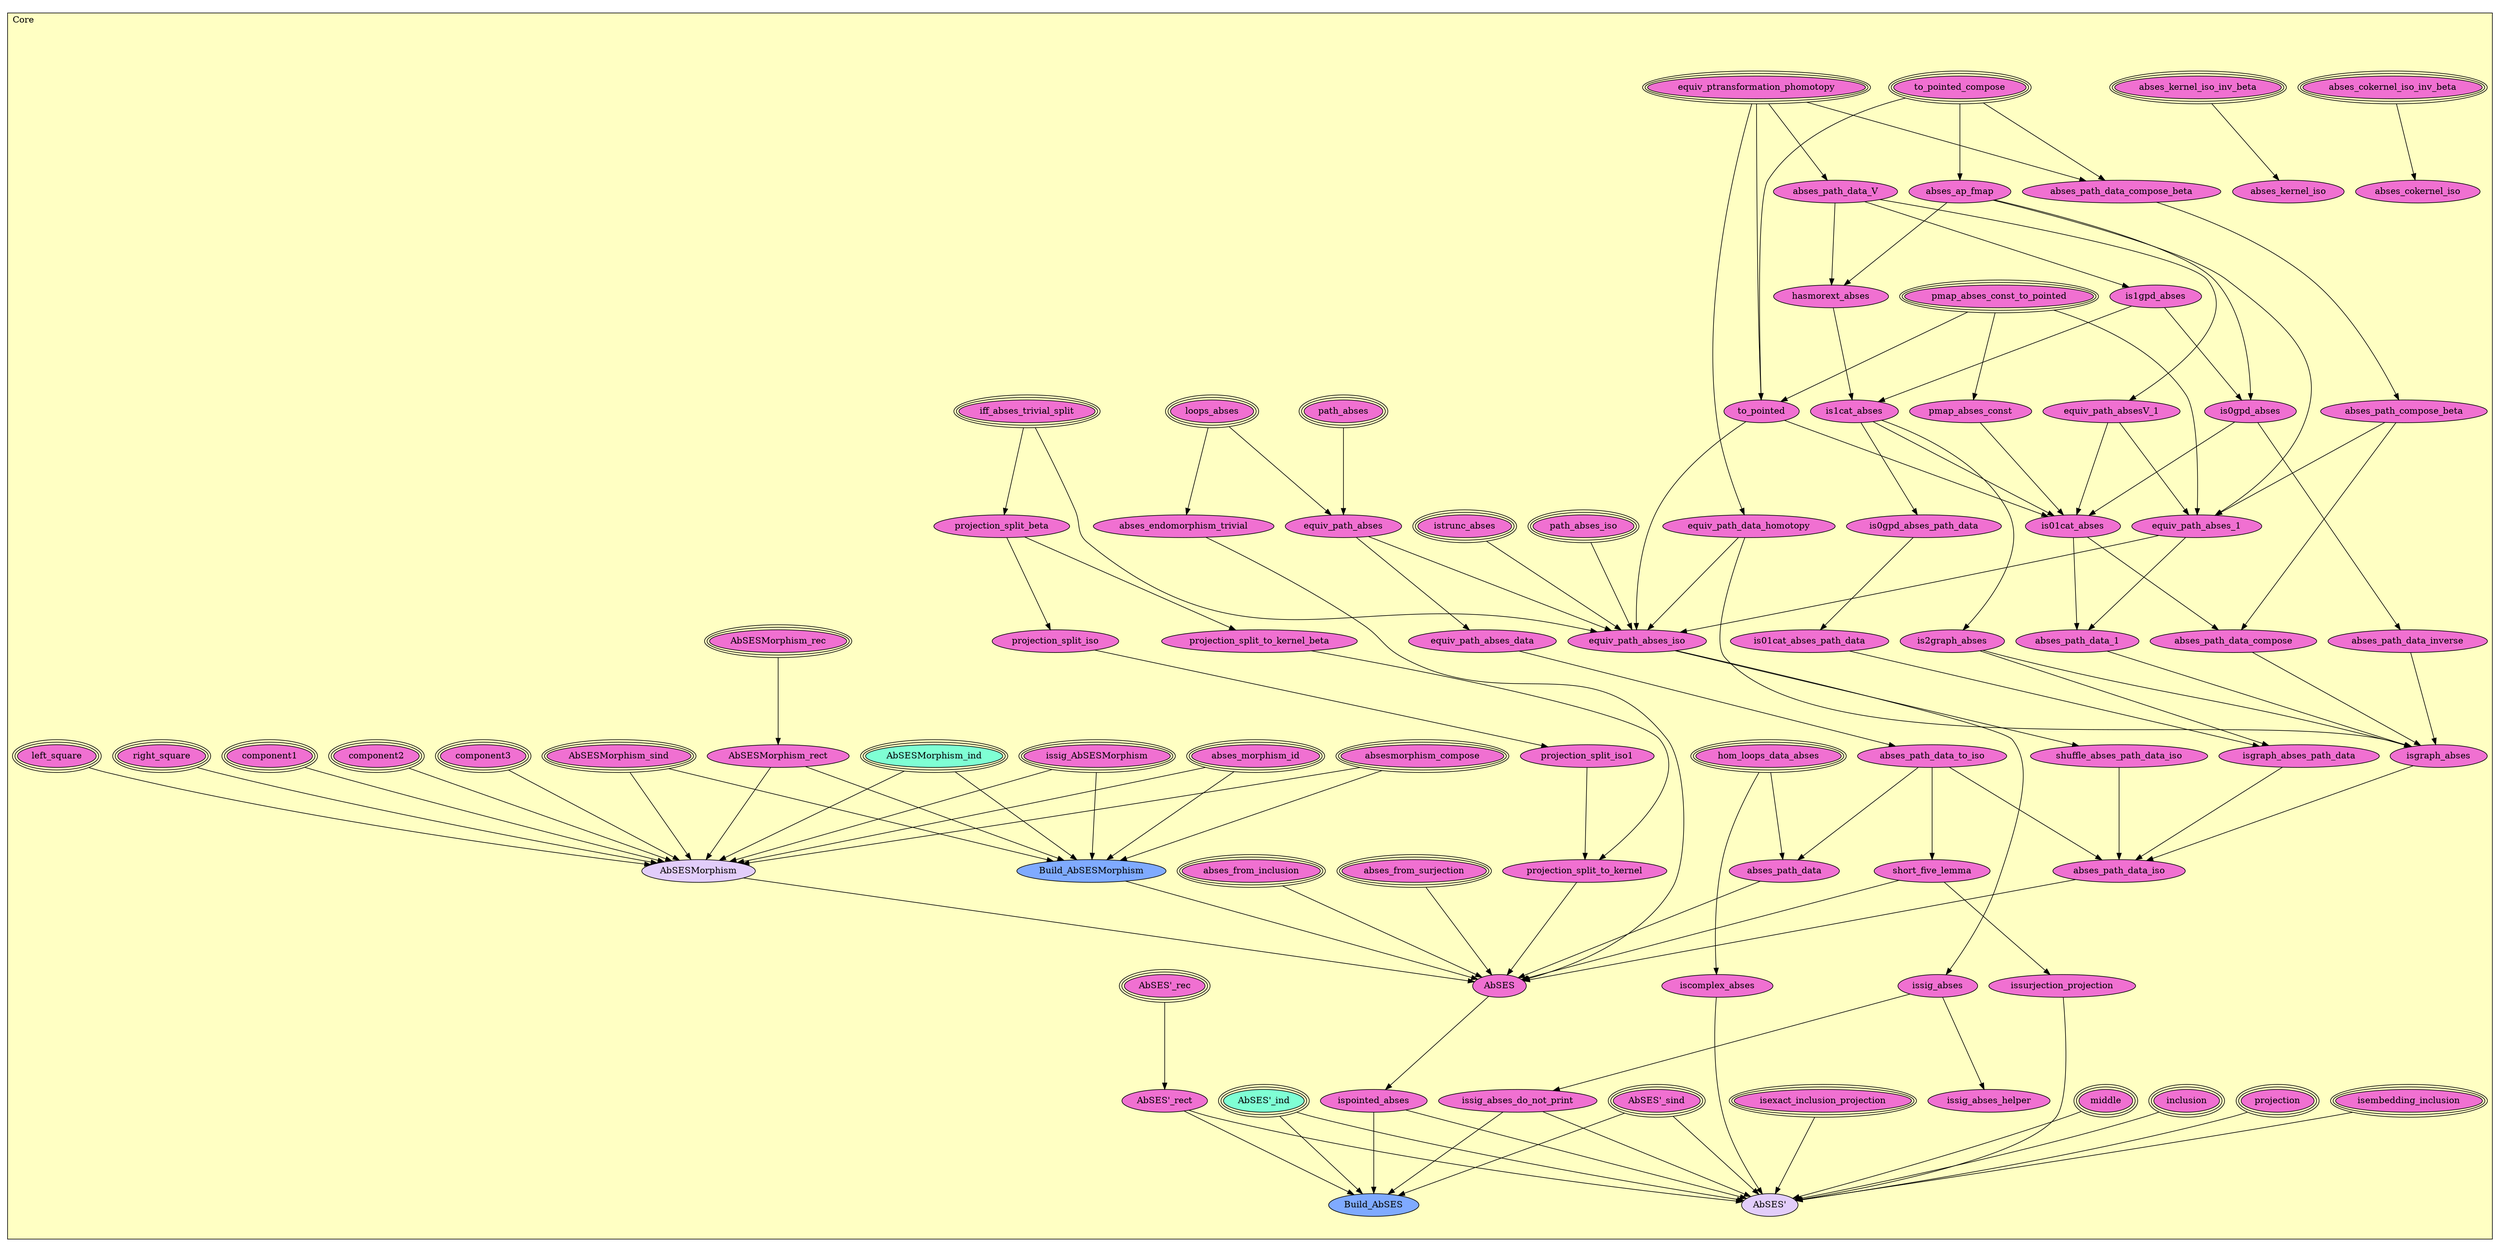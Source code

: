 digraph HoTT_Algebra_AbSES_Core {
  graph [ratio=0.5]
  node [style=filled]
Core_abses_cokernel_iso_inv_beta [label="abses_cokernel_iso_inv_beta", URL=<Core.html#abses_cokernel_iso_inv_beta>, peripheries=3, fillcolor="#F070D1"] ;
Core_abses_cokernel_iso [label="abses_cokernel_iso", URL=<Core.html#abses_cokernel_iso>, fillcolor="#F070D1"] ;
Core_abses_from_surjection [label="abses_from_surjection", URL=<Core.html#abses_from_surjection>, peripheries=3, fillcolor="#F070D1"] ;
Core_abses_kernel_iso_inv_beta [label="abses_kernel_iso_inv_beta", URL=<Core.html#abses_kernel_iso_inv_beta>, peripheries=3, fillcolor="#F070D1"] ;
Core_abses_kernel_iso [label="abses_kernel_iso", URL=<Core.html#abses_kernel_iso>, fillcolor="#F070D1"] ;
Core_abses_from_inclusion [label="abses_from_inclusion", URL=<Core.html#abses_from_inclusion>, peripheries=3, fillcolor="#F070D1"] ;
Core_iff_abses_trivial_split [label="iff_abses_trivial_split", URL=<Core.html#iff_abses_trivial_split>, peripheries=3, fillcolor="#F070D1"] ;
Core_projection_split_beta [label="projection_split_beta", URL=<Core.html#projection_split_beta>, fillcolor="#F070D1"] ;
Core_projection_split_iso [label="projection_split_iso", URL=<Core.html#projection_split_iso>, fillcolor="#F070D1"] ;
Core_projection_split_iso1 [label="projection_split_iso1", URL=<Core.html#projection_split_iso1>, fillcolor="#F070D1"] ;
Core_projection_split_to_kernel_beta [label="projection_split_to_kernel_beta", URL=<Core.html#projection_split_to_kernel_beta>, fillcolor="#F070D1"] ;
Core_projection_split_to_kernel [label="projection_split_to_kernel", URL=<Core.html#projection_split_to_kernel>, fillcolor="#F070D1"] ;
Core_absesmorphism_compose [label="absesmorphism_compose", URL=<Core.html#absesmorphism_compose>, peripheries=3, fillcolor="#F070D1"] ;
Core_abses_morphism_id [label="abses_morphism_id", URL=<Core.html#abses_morphism_id>, peripheries=3, fillcolor="#F070D1"] ;
Core_issig_AbSESMorphism [label="issig_AbSESMorphism", URL=<Core.html#issig_AbSESMorphism>, peripheries=3, fillcolor="#F070D1"] ;
Core_right_square [label="right_square", URL=<Core.html#right_square>, peripheries=3, fillcolor="#F070D1"] ;
Core_left_square [label="left_square", URL=<Core.html#left_square>, peripheries=3, fillcolor="#F070D1"] ;
Core_component3 [label="component3", URL=<Core.html#component3>, peripheries=3, fillcolor="#F070D1"] ;
Core_component2 [label="component2", URL=<Core.html#component2>, peripheries=3, fillcolor="#F070D1"] ;
Core_component1 [label="component1", URL=<Core.html#component1>, peripheries=3, fillcolor="#F070D1"] ;
Core_AbSESMorphism_sind [label="AbSESMorphism_sind", URL=<Core.html#AbSESMorphism_sind>, peripheries=3, fillcolor="#F070D1"] ;
Core_AbSESMorphism_rec [label="AbSESMorphism_rec", URL=<Core.html#AbSESMorphism_rec>, peripheries=3, fillcolor="#F070D1"] ;
Core_AbSESMorphism_ind [label="AbSESMorphism_ind", URL=<Core.html#AbSESMorphism_ind>, peripheries=3, fillcolor="#7FFFD4"] ;
Core_AbSESMorphism_rect [label="AbSESMorphism_rect", URL=<Core.html#AbSESMorphism_rect>, fillcolor="#F070D1"] ;
Core_Build_AbSESMorphism [label="Build_AbSESMorphism", URL=<Core.html#Build_AbSESMorphism>, fillcolor="#7FAAFF"] ;
Core_AbSESMorphism [label="AbSESMorphism", URL=<Core.html#AbSESMorphism>, fillcolor="#E2CDFA"] ;
Core_hom_loops_data_abses [label="hom_loops_data_abses", URL=<Core.html#hom_loops_data_abses>, peripheries=3, fillcolor="#F070D1"] ;
Core_loops_abses [label="loops_abses", URL=<Core.html#loops_abses>, peripheries=3, fillcolor="#F070D1"] ;
Core_abses_endomorphism_trivial [label="abses_endomorphism_trivial", URL=<Core.html#abses_endomorphism_trivial>, fillcolor="#F070D1"] ;
Core_equiv_ptransformation_phomotopy [label="equiv_ptransformation_phomotopy", URL=<Core.html#equiv_ptransformation_phomotopy>, peripheries=3, fillcolor="#F070D1"] ;
Core_to_pointed_compose [label="to_pointed_compose", URL=<Core.html#to_pointed_compose>, peripheries=3, fillcolor="#F070D1"] ;
Core_abses_ap_fmap [label="abses_ap_fmap", URL=<Core.html#abses_ap_fmap>, fillcolor="#F070D1"] ;
Core_pmap_abses_const_to_pointed [label="pmap_abses_const_to_pointed", URL=<Core.html#pmap_abses_const_to_pointed>, peripheries=3, fillcolor="#F070D1"] ;
Core_to_pointed [label="to_pointed", URL=<Core.html#to_pointed>, fillcolor="#F070D1"] ;
Core_pmap_abses_const [label="pmap_abses_const", URL=<Core.html#pmap_abses_const>, fillcolor="#F070D1"] ;
Core_equiv_path_data_homotopy [label="equiv_path_data_homotopy", URL=<Core.html#equiv_path_data_homotopy>, fillcolor="#F070D1"] ;
Core_abses_path_data_compose_beta [label="abses_path_data_compose_beta", URL=<Core.html#abses_path_data_compose_beta>, fillcolor="#F070D1"] ;
Core_abses_path_compose_beta [label="abses_path_compose_beta", URL=<Core.html#abses_path_compose_beta>, fillcolor="#F070D1"] ;
Core_abses_path_data_V [label="abses_path_data_V", URL=<Core.html#abses_path_data_V>, fillcolor="#F070D1"] ;
Core_equiv_path_absesV_1 [label="equiv_path_absesV_1", URL=<Core.html#equiv_path_absesV_1>, fillcolor="#F070D1"] ;
Core_equiv_path_abses_1 [label="equiv_path_abses_1", URL=<Core.html#equiv_path_abses_1>, fillcolor="#F070D1"] ;
Core_hasmorext_abses [label="hasmorext_abses", URL=<Core.html#hasmorext_abses>, fillcolor="#F070D1"] ;
Core_is1gpd_abses [label="is1gpd_abses", URL=<Core.html#is1gpd_abses>, fillcolor="#F070D1"] ;
Core_is1cat_abses [label="is1cat_abses", URL=<Core.html#is1cat_abses>, fillcolor="#F070D1"] ;
Core_is2graph_abses [label="is2graph_abses", URL=<Core.html#is2graph_abses>, fillcolor="#F070D1"] ;
Core_is0gpd_abses [label="is0gpd_abses", URL=<Core.html#is0gpd_abses>, fillcolor="#F070D1"] ;
Core_abses_path_data_inverse [label="abses_path_data_inverse", URL=<Core.html#abses_path_data_inverse>, fillcolor="#F070D1"] ;
Core_is01cat_abses [label="is01cat_abses", URL=<Core.html#is01cat_abses>, fillcolor="#F070D1"] ;
Core_abses_path_data_compose [label="abses_path_data_compose", URL=<Core.html#abses_path_data_compose>, fillcolor="#F070D1"] ;
Core_abses_path_data_1 [label="abses_path_data_1", URL=<Core.html#abses_path_data_1>, fillcolor="#F070D1"] ;
Core_isgraph_abses [label="isgraph_abses", URL=<Core.html#isgraph_abses>, fillcolor="#F070D1"] ;
Core_is0gpd_abses_path_data [label="is0gpd_abses_path_data", URL=<Core.html#is0gpd_abses_path_data>, fillcolor="#F070D1"] ;
Core_is01cat_abses_path_data [label="is01cat_abses_path_data", URL=<Core.html#is01cat_abses_path_data>, fillcolor="#F070D1"] ;
Core_isgraph_abses_path_data [label="isgraph_abses_path_data", URL=<Core.html#isgraph_abses_path_data>, fillcolor="#F070D1"] ;
Core_path_abses [label="path_abses", URL=<Core.html#path_abses>, peripheries=3, fillcolor="#F070D1"] ;
Core_equiv_path_abses [label="equiv_path_abses", URL=<Core.html#equiv_path_abses>, fillcolor="#F070D1"] ;
Core_equiv_path_abses_data [label="equiv_path_abses_data", URL=<Core.html#equiv_path_abses_data>, fillcolor="#F070D1"] ;
Core_abses_path_data_to_iso [label="abses_path_data_to_iso", URL=<Core.html#abses_path_data_to_iso>, fillcolor="#F070D1"] ;
Core_abses_path_data [label="abses_path_data", URL=<Core.html#abses_path_data>, fillcolor="#F070D1"] ;
Core_short_five_lemma [label="short_five_lemma", URL=<Core.html#short_five_lemma>, fillcolor="#F070D1"] ;
Core_path_abses_iso [label="path_abses_iso", URL=<Core.html#path_abses_iso>, peripheries=3, fillcolor="#F070D1"] ;
Core_istrunc_abses [label="istrunc_abses", URL=<Core.html#istrunc_abses>, peripheries=3, fillcolor="#F070D1"] ;
Core_equiv_path_abses_iso [label="equiv_path_abses_iso", URL=<Core.html#equiv_path_abses_iso>, fillcolor="#F070D1"] ;
Core_shuffle_abses_path_data_iso [label="shuffle_abses_path_data_iso", URL=<Core.html#shuffle_abses_path_data_iso>, fillcolor="#F070D1"] ;
Core_abses_path_data_iso [label="abses_path_data_iso", URL=<Core.html#abses_path_data_iso>, fillcolor="#F070D1"] ;
Core_AbSES [label="AbSES", URL=<Core.html#AbSES>, fillcolor="#F070D1"] ;
Core_ispointed_abses [label="ispointed_abses", URL=<Core.html#ispointed_abses>, fillcolor="#F070D1"] ;
Core_iscomplex_abses [label="iscomplex_abses", URL=<Core.html#iscomplex_abses>, fillcolor="#F070D1"] ;
Core_issig_abses [label="issig_abses", URL=<Core.html#issig_abses>, fillcolor="#F070D1"] ;
Core_issig_abses_helper [label="issig_abses_helper", URL=<Core.html#issig_abses_helper>, fillcolor="#F070D1"] ;
Core_issig_abses_do_not_print [label="issig_abses_do_not_print", URL=<Core.html#issig_abses_do_not_print>, fillcolor="#F070D1"] ;
Core_isexact_inclusion_projection [label="isexact_inclusion_projection", URL=<Core.html#isexact_inclusion_projection>, peripheries=3, fillcolor="#F070D1"] ;
Core_issurjection_projection [label="issurjection_projection", URL=<Core.html#issurjection_projection>, fillcolor="#F070D1"] ;
Core_isembedding_inclusion [label="isembedding_inclusion", URL=<Core.html#isembedding_inclusion>, peripheries=3, fillcolor="#F070D1"] ;
Core_projection [label="projection", URL=<Core.html#projection>, peripheries=3, fillcolor="#F070D1"] ;
Core_inclusion [label="inclusion", URL=<Core.html#inclusion>, peripheries=3, fillcolor="#F070D1"] ;
Core_middle [label="middle", URL=<Core.html#middle>, peripheries=3, fillcolor="#F070D1"] ;
Core_AbSES__sind [label="AbSES'_sind", URL=<Core.html#AbSES'_sind>, peripheries=3, fillcolor="#F070D1"] ;
Core_AbSES__rec [label="AbSES'_rec", URL=<Core.html#AbSES'_rec>, peripheries=3, fillcolor="#F070D1"] ;
Core_AbSES__ind [label="AbSES'_ind", URL=<Core.html#AbSES'_ind>, peripheries=3, fillcolor="#7FFFD4"] ;
Core_AbSES__rect [label="AbSES'_rect", URL=<Core.html#AbSES'_rect>, fillcolor="#F070D1"] ;
Core_Build_AbSES [label="Build_AbSES", URL=<Core.html#Build_AbSES>, fillcolor="#7FAAFF"] ;
Core_AbSES_ [label="AbSES'", URL=<Core.html#AbSES'>, fillcolor="#E2CDFA"] ;
  Core_abses_cokernel_iso_inv_beta -> Core_abses_cokernel_iso [] ;
  Core_abses_from_surjection -> Core_AbSES [] ;
  Core_abses_kernel_iso_inv_beta -> Core_abses_kernel_iso [] ;
  Core_abses_from_inclusion -> Core_AbSES [] ;
  Core_iff_abses_trivial_split -> Core_projection_split_beta [] ;
  Core_iff_abses_trivial_split -> Core_equiv_path_abses_iso [] ;
  Core_projection_split_beta -> Core_projection_split_iso [] ;
  Core_projection_split_beta -> Core_projection_split_to_kernel_beta [] ;
  Core_projection_split_iso -> Core_projection_split_iso1 [] ;
  Core_projection_split_iso1 -> Core_projection_split_to_kernel [] ;
  Core_projection_split_to_kernel_beta -> Core_projection_split_to_kernel [] ;
  Core_projection_split_to_kernel -> Core_AbSES [] ;
  Core_absesmorphism_compose -> Core_Build_AbSESMorphism [] ;
  Core_absesmorphism_compose -> Core_AbSESMorphism [] ;
  Core_abses_morphism_id -> Core_Build_AbSESMorphism [] ;
  Core_abses_morphism_id -> Core_AbSESMorphism [] ;
  Core_issig_AbSESMorphism -> Core_Build_AbSESMorphism [] ;
  Core_issig_AbSESMorphism -> Core_AbSESMorphism [] ;
  Core_right_square -> Core_AbSESMorphism [] ;
  Core_left_square -> Core_AbSESMorphism [] ;
  Core_component3 -> Core_AbSESMorphism [] ;
  Core_component2 -> Core_AbSESMorphism [] ;
  Core_component1 -> Core_AbSESMorphism [] ;
  Core_AbSESMorphism_sind -> Core_Build_AbSESMorphism [] ;
  Core_AbSESMorphism_sind -> Core_AbSESMorphism [] ;
  Core_AbSESMorphism_rec -> Core_AbSESMorphism_rect [] ;
  Core_AbSESMorphism_ind -> Core_Build_AbSESMorphism [] ;
  Core_AbSESMorphism_ind -> Core_AbSESMorphism [] ;
  Core_AbSESMorphism_rect -> Core_Build_AbSESMorphism [] ;
  Core_AbSESMorphism_rect -> Core_AbSESMorphism [] ;
  Core_Build_AbSESMorphism -> Core_AbSES [] ;
  Core_AbSESMorphism -> Core_AbSES [] ;
  Core_hom_loops_data_abses -> Core_abses_path_data [] ;
  Core_hom_loops_data_abses -> Core_iscomplex_abses [] ;
  Core_loops_abses -> Core_abses_endomorphism_trivial [] ;
  Core_loops_abses -> Core_equiv_path_abses [] ;
  Core_abses_endomorphism_trivial -> Core_AbSES [] ;
  Core_equiv_ptransformation_phomotopy -> Core_to_pointed [] ;
  Core_equiv_ptransformation_phomotopy -> Core_equiv_path_data_homotopy [] ;
  Core_equiv_ptransformation_phomotopy -> Core_abses_path_data_compose_beta [] ;
  Core_equiv_ptransformation_phomotopy -> Core_abses_path_data_V [] ;
  Core_to_pointed_compose -> Core_abses_ap_fmap [] ;
  Core_to_pointed_compose -> Core_to_pointed [] ;
  Core_to_pointed_compose -> Core_abses_path_data_compose_beta [] ;
  Core_abses_ap_fmap -> Core_equiv_path_abses_1 [] ;
  Core_abses_ap_fmap -> Core_hasmorext_abses [] ;
  Core_abses_ap_fmap -> Core_is0gpd_abses [] ;
  Core_pmap_abses_const_to_pointed -> Core_to_pointed [] ;
  Core_pmap_abses_const_to_pointed -> Core_pmap_abses_const [] ;
  Core_pmap_abses_const_to_pointed -> Core_equiv_path_abses_1 [] ;
  Core_to_pointed -> Core_is01cat_abses [] ;
  Core_to_pointed -> Core_equiv_path_abses_iso [] ;
  Core_pmap_abses_const -> Core_is01cat_abses [] ;
  Core_equiv_path_data_homotopy -> Core_isgraph_abses [] ;
  Core_equiv_path_data_homotopy -> Core_equiv_path_abses_iso [] ;
  Core_abses_path_data_compose_beta -> Core_abses_path_compose_beta [] ;
  Core_abses_path_compose_beta -> Core_equiv_path_abses_1 [] ;
  Core_abses_path_compose_beta -> Core_abses_path_data_compose [] ;
  Core_abses_path_data_V -> Core_equiv_path_absesV_1 [] ;
  Core_abses_path_data_V -> Core_hasmorext_abses [] ;
  Core_abses_path_data_V -> Core_is1gpd_abses [] ;
  Core_equiv_path_absesV_1 -> Core_equiv_path_abses_1 [] ;
  Core_equiv_path_absesV_1 -> Core_is01cat_abses [] ;
  Core_equiv_path_abses_1 -> Core_abses_path_data_1 [] ;
  Core_equiv_path_abses_1 -> Core_equiv_path_abses_iso [] ;
  Core_hasmorext_abses -> Core_is1cat_abses [] ;
  Core_is1gpd_abses -> Core_is1cat_abses [] ;
  Core_is1gpd_abses -> Core_is0gpd_abses [] ;
  Core_is1cat_abses -> Core_is2graph_abses [] ;
  Core_is1cat_abses -> Core_is01cat_abses [] ;
  Core_is1cat_abses -> Core_is0gpd_abses_path_data [] ;
  Core_is2graph_abses -> Core_isgraph_abses [] ;
  Core_is2graph_abses -> Core_isgraph_abses_path_data [] ;
  Core_is0gpd_abses -> Core_abses_path_data_inverse [] ;
  Core_is0gpd_abses -> Core_is01cat_abses [] ;
  Core_abses_path_data_inverse -> Core_isgraph_abses [] ;
  Core_is01cat_abses -> Core_abses_path_data_compose [] ;
  Core_is01cat_abses -> Core_abses_path_data_1 [] ;
  Core_abses_path_data_compose -> Core_isgraph_abses [] ;
  Core_abses_path_data_1 -> Core_isgraph_abses [] ;
  Core_isgraph_abses -> Core_abses_path_data_iso [] ;
  Core_is0gpd_abses_path_data -> Core_is01cat_abses_path_data [] ;
  Core_is01cat_abses_path_data -> Core_isgraph_abses_path_data [] ;
  Core_isgraph_abses_path_data -> Core_abses_path_data_iso [] ;
  Core_path_abses -> Core_equiv_path_abses [] ;
  Core_equiv_path_abses -> Core_equiv_path_abses_data [] ;
  Core_equiv_path_abses -> Core_equiv_path_abses_iso [] ;
  Core_equiv_path_abses_data -> Core_abses_path_data_to_iso [] ;
  Core_abses_path_data_to_iso -> Core_abses_path_data [] ;
  Core_abses_path_data_to_iso -> Core_short_five_lemma [] ;
  Core_abses_path_data_to_iso -> Core_abses_path_data_iso [] ;
  Core_abses_path_data -> Core_AbSES [] ;
  Core_short_five_lemma -> Core_AbSES [] ;
  Core_short_five_lemma -> Core_issurjection_projection [] ;
  Core_path_abses_iso -> Core_equiv_path_abses_iso [] ;
  Core_istrunc_abses -> Core_equiv_path_abses_iso [] ;
  Core_equiv_path_abses_iso -> Core_shuffle_abses_path_data_iso [] ;
  Core_equiv_path_abses_iso -> Core_issig_abses [] ;
  Core_shuffle_abses_path_data_iso -> Core_abses_path_data_iso [] ;
  Core_abses_path_data_iso -> Core_AbSES [] ;
  Core_AbSES -> Core_ispointed_abses [] ;
  Core_ispointed_abses -> Core_Build_AbSES [] ;
  Core_ispointed_abses -> Core_AbSES_ [] ;
  Core_iscomplex_abses -> Core_AbSES_ [] ;
  Core_issig_abses -> Core_issig_abses_helper [] ;
  Core_issig_abses -> Core_issig_abses_do_not_print [] ;
  Core_issig_abses_do_not_print -> Core_Build_AbSES [] ;
  Core_issig_abses_do_not_print -> Core_AbSES_ [] ;
  Core_isexact_inclusion_projection -> Core_AbSES_ [] ;
  Core_issurjection_projection -> Core_AbSES_ [] ;
  Core_isembedding_inclusion -> Core_AbSES_ [] ;
  Core_projection -> Core_AbSES_ [] ;
  Core_inclusion -> Core_AbSES_ [] ;
  Core_middle -> Core_AbSES_ [] ;
  Core_AbSES__sind -> Core_Build_AbSES [] ;
  Core_AbSES__sind -> Core_AbSES_ [] ;
  Core_AbSES__rec -> Core_AbSES__rect [] ;
  Core_AbSES__ind -> Core_Build_AbSES [] ;
  Core_AbSES__ind -> Core_AbSES_ [] ;
  Core_AbSES__rect -> Core_Build_AbSES [] ;
  Core_AbSES__rect -> Core_AbSES_ [] ;
subgraph cluster_Core { label="Core"; fillcolor="#FFFFC3"; labeljust=l; style=filled 
Core_AbSES_; Core_Build_AbSES; Core_AbSES__rect; Core_AbSES__ind; Core_AbSES__rec; Core_AbSES__sind; Core_middle; Core_inclusion; Core_projection; Core_isembedding_inclusion; Core_issurjection_projection; Core_isexact_inclusion_projection; Core_issig_abses_do_not_print; Core_issig_abses_helper; Core_issig_abses; Core_iscomplex_abses; Core_ispointed_abses; Core_AbSES; Core_abses_path_data_iso; Core_shuffle_abses_path_data_iso; Core_equiv_path_abses_iso; Core_istrunc_abses; Core_path_abses_iso; Core_short_five_lemma; Core_abses_path_data; Core_abses_path_data_to_iso; Core_equiv_path_abses_data; Core_equiv_path_abses; Core_path_abses; Core_isgraph_abses_path_data; Core_is01cat_abses_path_data; Core_is0gpd_abses_path_data; Core_isgraph_abses; Core_abses_path_data_1; Core_abses_path_data_compose; Core_is01cat_abses; Core_abses_path_data_inverse; Core_is0gpd_abses; Core_is2graph_abses; Core_is1cat_abses; Core_is1gpd_abses; Core_hasmorext_abses; Core_equiv_path_abses_1; Core_equiv_path_absesV_1; Core_abses_path_data_V; Core_abses_path_compose_beta; Core_abses_path_data_compose_beta; Core_equiv_path_data_homotopy; Core_pmap_abses_const; Core_to_pointed; Core_pmap_abses_const_to_pointed; Core_abses_ap_fmap; Core_to_pointed_compose; Core_equiv_ptransformation_phomotopy; Core_abses_endomorphism_trivial; Core_loops_abses; Core_hom_loops_data_abses; Core_AbSESMorphism; Core_Build_AbSESMorphism; Core_AbSESMorphism_rect; Core_AbSESMorphism_ind; Core_AbSESMorphism_rec; Core_AbSESMorphism_sind; Core_component1; Core_component2; Core_component3; Core_left_square; Core_right_square; Core_issig_AbSESMorphism; Core_abses_morphism_id; Core_absesmorphism_compose; Core_projection_split_to_kernel; Core_projection_split_to_kernel_beta; Core_projection_split_iso1; Core_projection_split_iso; Core_projection_split_beta; Core_iff_abses_trivial_split; Core_abses_from_inclusion; Core_abses_kernel_iso; Core_abses_kernel_iso_inv_beta; Core_abses_from_surjection; Core_abses_cokernel_iso; Core_abses_cokernel_iso_inv_beta; };
} /* END */
